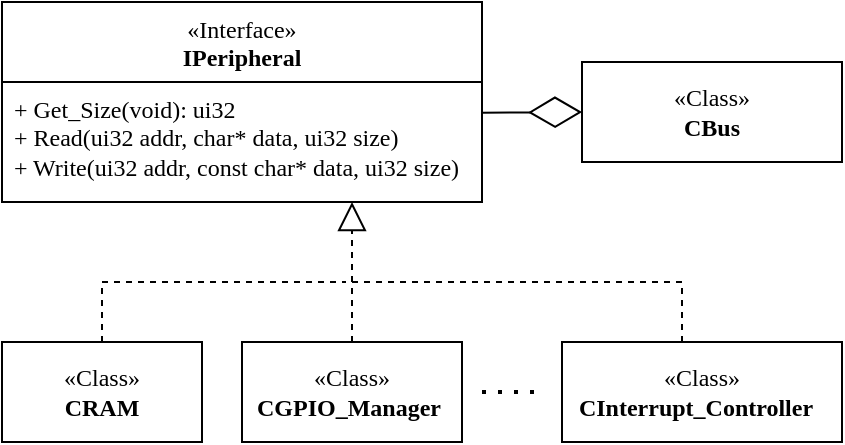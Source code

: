 <mxfile version="21.6.8" type="device">
  <diagram name="Page-1" id="sHlIRW1rkiKnrj4J0me7">
    <mxGraphModel dx="757" dy="423" grid="1" gridSize="10" guides="1" tooltips="1" connect="1" arrows="1" fold="1" page="1" pageScale="1" pageWidth="850" pageHeight="1100" math="0" shadow="0">
      <root>
        <mxCell id="0" />
        <mxCell id="1" parent="0" />
        <mxCell id="JhgqCdLeK90yq2pY33hd-2" value="«Class»&lt;br&gt;&lt;b&gt;CBus&lt;/b&gt;" style="html=1;whiteSpace=wrap;fontFamily=Computer Modern;" vertex="1" parent="1">
          <mxGeometry x="510" y="160" width="130" height="50" as="geometry" />
        </mxCell>
        <mxCell id="JhgqCdLeK90yq2pY33hd-4" value="«Class»&lt;br&gt;&lt;b&gt;CRAM&lt;/b&gt;" style="html=1;whiteSpace=wrap;fontFamily=Computer Modern;" vertex="1" parent="1">
          <mxGeometry x="220" y="300" width="100" height="50" as="geometry" />
        </mxCell>
        <mxCell id="JhgqCdLeK90yq2pY33hd-5" value="«Class»&lt;br&gt;&lt;b&gt;CGPIO_Manager&amp;nbsp;&lt;/b&gt;" style="html=1;whiteSpace=wrap;fontFamily=Computer Modern;" vertex="1" parent="1">
          <mxGeometry x="340" y="300" width="110" height="50" as="geometry" />
        </mxCell>
        <mxCell id="JhgqCdLeK90yq2pY33hd-6" value="«Class»&lt;br&gt;&lt;b&gt;CInterrupt_Controller&amp;nbsp;&amp;nbsp;&lt;/b&gt;" style="html=1;whiteSpace=wrap;fontFamily=Computer Modern;" vertex="1" parent="1">
          <mxGeometry x="500" y="300" width="140" height="50" as="geometry" />
        </mxCell>
        <mxCell id="JhgqCdLeK90yq2pY33hd-12" value="" style="endArrow=diamondThin;endFill=0;endSize=24;html=1;rounded=0;entryX=0;entryY=0.5;entryDx=0;entryDy=0;exitX=0.999;exitY=0.257;exitDx=0;exitDy=0;exitPerimeter=0;" edge="1" parent="1" source="JhgqCdLeK90yq2pY33hd-20" target="JhgqCdLeK90yq2pY33hd-2">
          <mxGeometry width="160" relative="1" as="geometry">
            <mxPoint x="460" y="205" as="sourcePoint" />
            <mxPoint x="320" y="170" as="targetPoint" />
          </mxGeometry>
        </mxCell>
        <mxCell id="JhgqCdLeK90yq2pY33hd-13" value="" style="endArrow=block;dashed=1;endFill=0;endSize=12;html=1;rounded=0;entryX=0.5;entryY=1;entryDx=0;entryDy=0;exitX=0.5;exitY=0;exitDx=0;exitDy=0;" edge="1" parent="1" source="JhgqCdLeK90yq2pY33hd-5">
          <mxGeometry width="160" relative="1" as="geometry">
            <mxPoint x="150" y="250" as="sourcePoint" />
            <mxPoint x="395" y="230" as="targetPoint" />
          </mxGeometry>
        </mxCell>
        <mxCell id="JhgqCdLeK90yq2pY33hd-14" value="" style="endArrow=none;dashed=1;html=1;rounded=0;exitX=0.5;exitY=0;exitDx=0;exitDy=0;" edge="1" parent="1" source="JhgqCdLeK90yq2pY33hd-4">
          <mxGeometry width="50" height="50" relative="1" as="geometry">
            <mxPoint x="180" y="280" as="sourcePoint" />
            <mxPoint x="390" y="270" as="targetPoint" />
            <Array as="points">
              <mxPoint x="270" y="270" />
            </Array>
          </mxGeometry>
        </mxCell>
        <mxCell id="JhgqCdLeK90yq2pY33hd-15" value="" style="endArrow=none;dashed=1;html=1;rounded=0;" edge="1" parent="1">
          <mxGeometry width="50" height="50" relative="1" as="geometry">
            <mxPoint x="560" y="300" as="sourcePoint" />
            <mxPoint x="390" y="270" as="targetPoint" />
            <Array as="points">
              <mxPoint x="560" y="270" />
            </Array>
          </mxGeometry>
        </mxCell>
        <mxCell id="JhgqCdLeK90yq2pY33hd-16" value="" style="endArrow=none;dashed=1;html=1;dashPattern=1 3;strokeWidth=2;rounded=0;" edge="1" parent="1">
          <mxGeometry width="50" height="50" relative="1" as="geometry">
            <mxPoint x="460" y="325" as="sourcePoint" />
            <mxPoint x="490" y="325" as="targetPoint" />
          </mxGeometry>
        </mxCell>
        <mxCell id="JhgqCdLeK90yq2pY33hd-17" value="&lt;span style=&quot;font-weight: normal;&quot;&gt;«Interface»&lt;/span&gt;&lt;br&gt;IPeripheral" style="swimlane;fontStyle=1;align=center;verticalAlign=top;childLayout=stackLayout;horizontal=1;startSize=40;horizontalStack=0;resizeParent=1;resizeParentMax=0;resizeLast=0;collapsible=1;marginBottom=0;whiteSpace=wrap;html=1;fontFamily=Computer Modern;" vertex="1" parent="1">
          <mxGeometry x="220" y="130" width="240" height="100" as="geometry" />
        </mxCell>
        <mxCell id="JhgqCdLeK90yq2pY33hd-20" value="+ Get_Size(void): ui32&lt;br&gt;+ Read(ui32 addr, char* data, ui32 size)&lt;br&gt;+ Write(ui32 addr, const char* data, ui32 size)" style="text;strokeColor=none;fillColor=none;align=left;verticalAlign=top;spacingLeft=4;spacingRight=4;overflow=hidden;rotatable=0;points=[[0,0.5],[1,0.5]];portConstraint=eastwest;whiteSpace=wrap;html=1;fontFamily=Computer Modern;" vertex="1" parent="JhgqCdLeK90yq2pY33hd-17">
          <mxGeometry y="40" width="240" height="60" as="geometry" />
        </mxCell>
      </root>
    </mxGraphModel>
  </diagram>
</mxfile>
